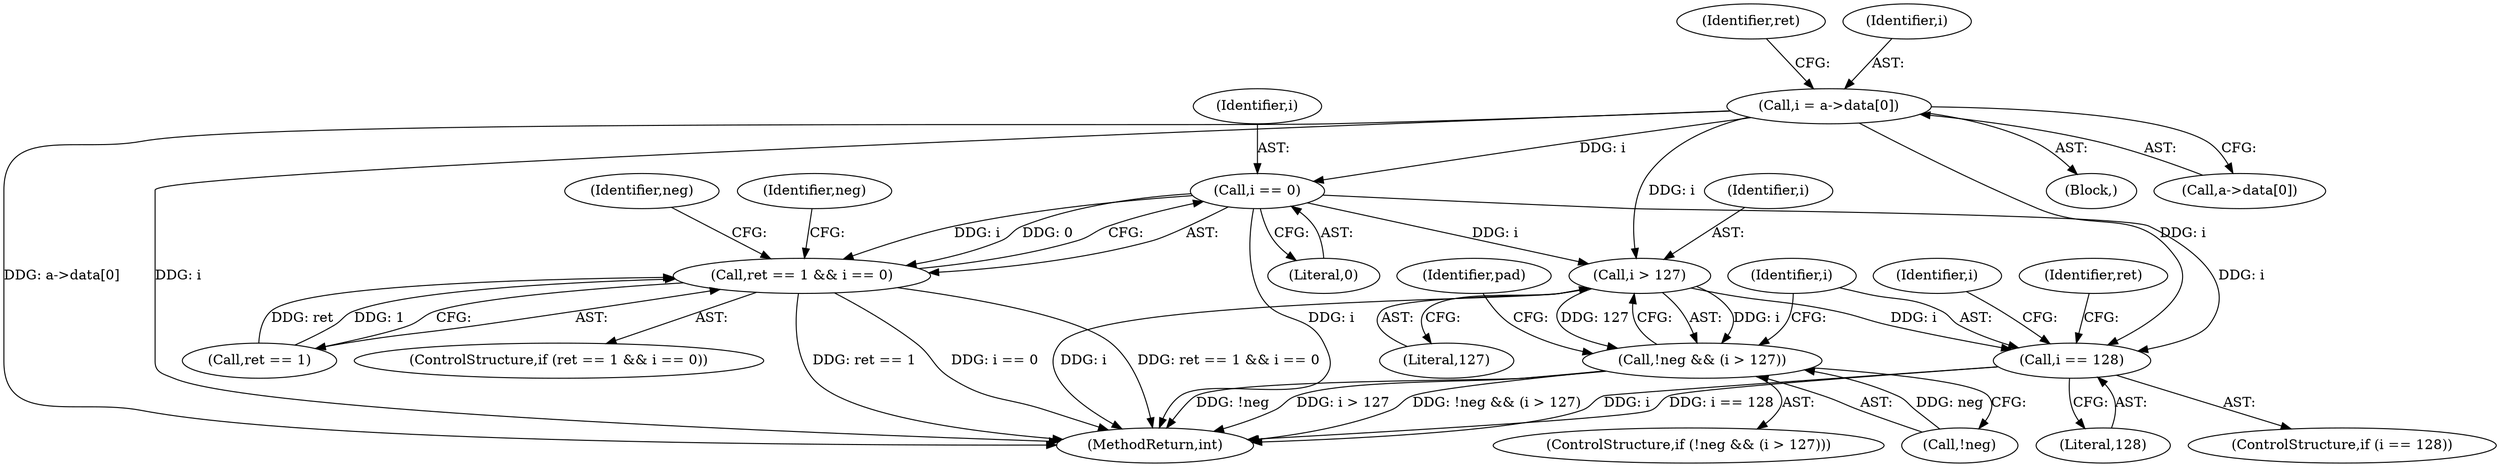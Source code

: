 digraph "0_openssl_3661bb4e7934668bd99ca777ea8b30eedfafa871_0@array" {
"1000147" [label="(Call,i = a->data[0])"];
"1000159" [label="(Call,i == 0)"];
"1000155" [label="(Call,ret == 1 && i == 0)"];
"1000169" [label="(Call,i > 127)"];
"1000166" [label="(Call,!neg && (i > 127))"];
"1000187" [label="(Call,i == 128)"];
"1000157" [label="(Identifier,ret)"];
"1000154" [label="(ControlStructure,if (ret == 1 && i == 0))"];
"1000141" [label="(Block,)"];
"1000156" [label="(Call,ret == 1)"];
"1000168" [label="(Identifier,neg)"];
"1000163" [label="(Identifier,neg)"];
"1000155" [label="(Call,ret == 1 && i == 0)"];
"1000186" [label="(ControlStructure,if (i == 128))"];
"1000170" [label="(Identifier,i)"];
"1000161" [label="(Literal,0)"];
"1000219" [label="(MethodReturn,int)"];
"1000147" [label="(Call,i = a->data[0])"];
"1000160" [label="(Identifier,i)"];
"1000169" [label="(Call,i > 127)"];
"1000174" [label="(Identifier,pad)"];
"1000165" [label="(ControlStructure,if (!neg && (i > 127)))"];
"1000149" [label="(Call,a->data[0])"];
"1000193" [label="(Identifier,i)"];
"1000187" [label="(Call,i == 128)"];
"1000189" [label="(Literal,128)"];
"1000167" [label="(Call,!neg)"];
"1000217" [label="(Identifier,ret)"];
"1000148" [label="(Identifier,i)"];
"1000171" [label="(Literal,127)"];
"1000188" [label="(Identifier,i)"];
"1000159" [label="(Call,i == 0)"];
"1000166" [label="(Call,!neg && (i > 127))"];
"1000147" -> "1000141"  [label="AST: "];
"1000147" -> "1000149"  [label="CFG: "];
"1000148" -> "1000147"  [label="AST: "];
"1000149" -> "1000147"  [label="AST: "];
"1000157" -> "1000147"  [label="CFG: "];
"1000147" -> "1000219"  [label="DDG: a->data[0]"];
"1000147" -> "1000219"  [label="DDG: i"];
"1000147" -> "1000159"  [label="DDG: i"];
"1000147" -> "1000169"  [label="DDG: i"];
"1000147" -> "1000187"  [label="DDG: i"];
"1000159" -> "1000155"  [label="AST: "];
"1000159" -> "1000161"  [label="CFG: "];
"1000160" -> "1000159"  [label="AST: "];
"1000161" -> "1000159"  [label="AST: "];
"1000155" -> "1000159"  [label="CFG: "];
"1000159" -> "1000219"  [label="DDG: i"];
"1000159" -> "1000155"  [label="DDG: i"];
"1000159" -> "1000155"  [label="DDG: 0"];
"1000159" -> "1000169"  [label="DDG: i"];
"1000159" -> "1000187"  [label="DDG: i"];
"1000155" -> "1000154"  [label="AST: "];
"1000155" -> "1000156"  [label="CFG: "];
"1000156" -> "1000155"  [label="AST: "];
"1000163" -> "1000155"  [label="CFG: "];
"1000168" -> "1000155"  [label="CFG: "];
"1000155" -> "1000219"  [label="DDG: ret == 1"];
"1000155" -> "1000219"  [label="DDG: i == 0"];
"1000155" -> "1000219"  [label="DDG: ret == 1 && i == 0"];
"1000156" -> "1000155"  [label="DDG: ret"];
"1000156" -> "1000155"  [label="DDG: 1"];
"1000169" -> "1000166"  [label="AST: "];
"1000169" -> "1000171"  [label="CFG: "];
"1000170" -> "1000169"  [label="AST: "];
"1000171" -> "1000169"  [label="AST: "];
"1000166" -> "1000169"  [label="CFG: "];
"1000169" -> "1000219"  [label="DDG: i"];
"1000169" -> "1000166"  [label="DDG: i"];
"1000169" -> "1000166"  [label="DDG: 127"];
"1000169" -> "1000187"  [label="DDG: i"];
"1000166" -> "1000165"  [label="AST: "];
"1000166" -> "1000167"  [label="CFG: "];
"1000167" -> "1000166"  [label="AST: "];
"1000174" -> "1000166"  [label="CFG: "];
"1000188" -> "1000166"  [label="CFG: "];
"1000166" -> "1000219"  [label="DDG: i > 127"];
"1000166" -> "1000219"  [label="DDG: !neg && (i > 127)"];
"1000166" -> "1000219"  [label="DDG: !neg"];
"1000167" -> "1000166"  [label="DDG: neg"];
"1000187" -> "1000186"  [label="AST: "];
"1000187" -> "1000189"  [label="CFG: "];
"1000188" -> "1000187"  [label="AST: "];
"1000189" -> "1000187"  [label="AST: "];
"1000193" -> "1000187"  [label="CFG: "];
"1000217" -> "1000187"  [label="CFG: "];
"1000187" -> "1000219"  [label="DDG: i"];
"1000187" -> "1000219"  [label="DDG: i == 128"];
}

